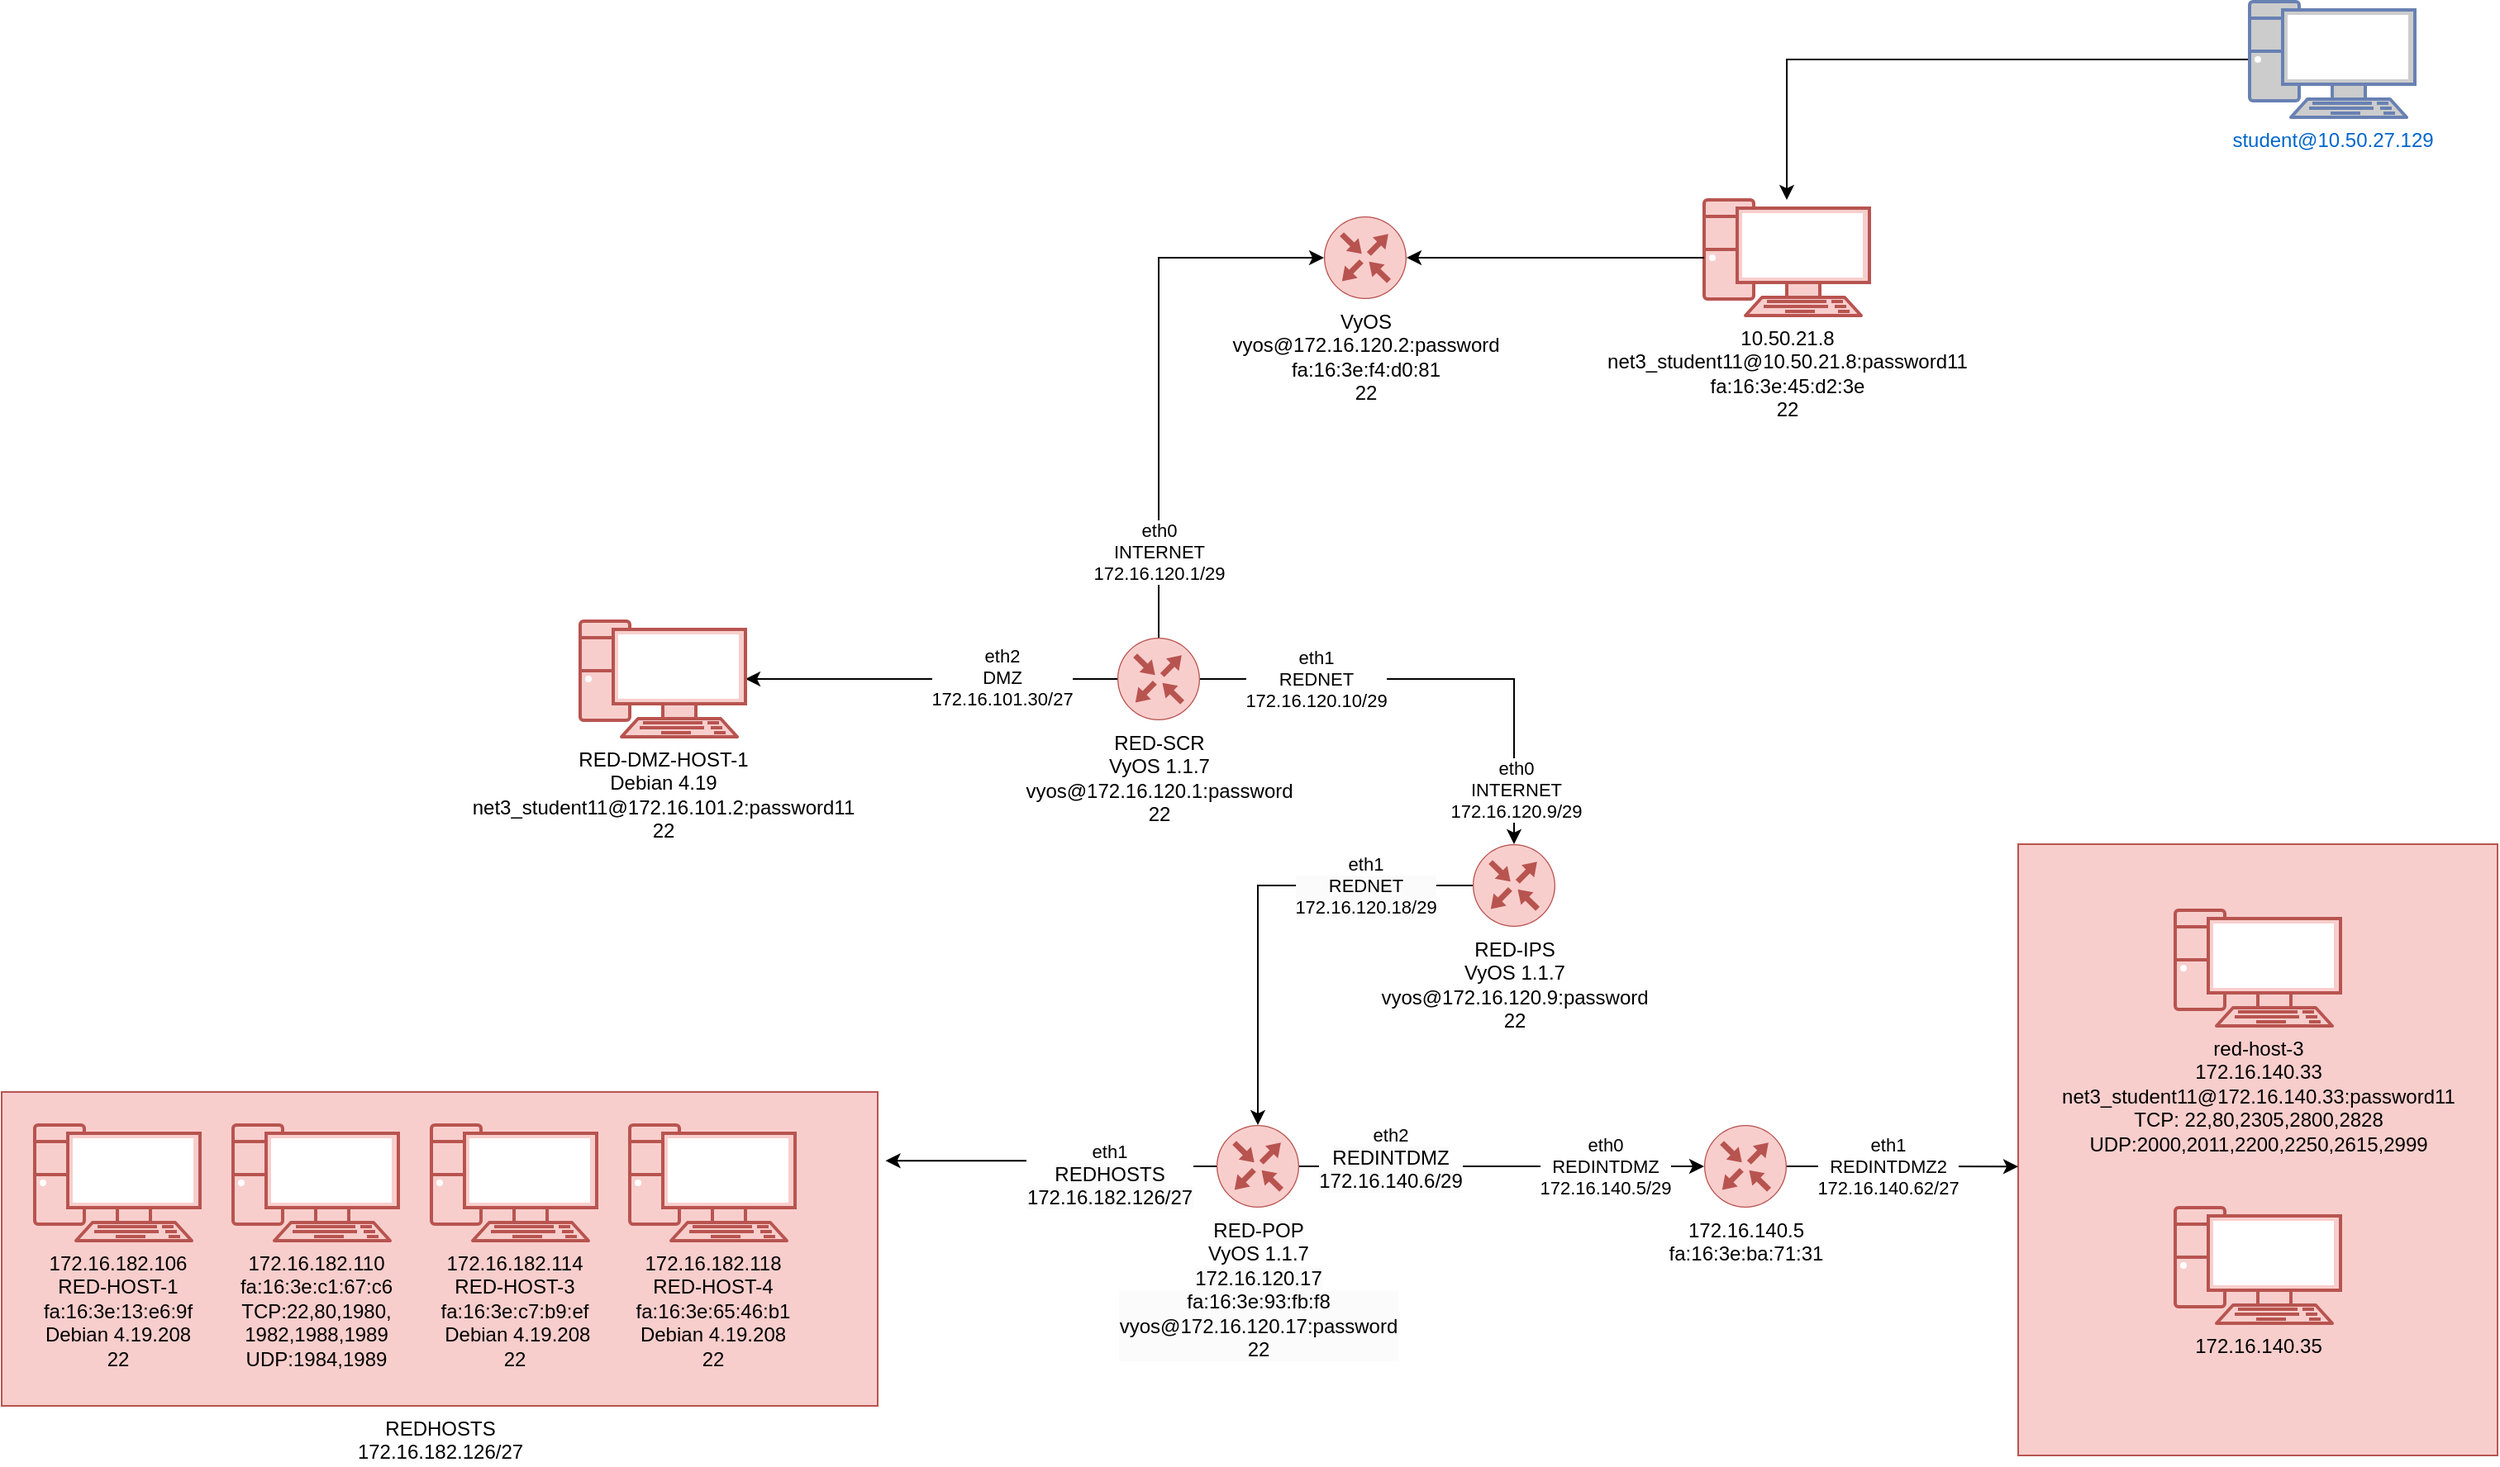 <mxfile version="24.5.3" type="github">
  <diagram name="Page-1" id="rOL_ahlCedQPu7vsrUh-">
    <mxGraphModel dx="2284" dy="778" grid="1" gridSize="10" guides="1" tooltips="1" connect="1" arrows="1" fold="1" page="1" pageScale="1" pageWidth="850" pageHeight="1100" math="0" shadow="0">
      <root>
        <mxCell id="0" />
        <mxCell id="1" parent="0" />
        <mxCell id="YH1SZzw2EUowzHljaErp-50" value="" style="verticalLabelPosition=bottom;verticalAlign=top;html=1;shape=mxgraph.basic.rect;fillColor2=none;strokeWidth=1;size=20;indent=5;fillColor=#f8cecc;strokeColor=#b85450;" parent="1" vertex="1">
          <mxGeometry x="910" y="650" width="290" height="370" as="geometry" />
        </mxCell>
        <mxCell id="YH1SZzw2EUowzHljaErp-6" style="edgeStyle=orthogonalEdgeStyle;rounded=0;orthogonalLoop=1;jettySize=auto;html=1;" parent="1" source="YH1SZzw2EUowzHljaErp-1" target="YH1SZzw2EUowzHljaErp-2" edge="1">
          <mxGeometry relative="1" as="geometry" />
        </mxCell>
        <mxCell id="YH1SZzw2EUowzHljaErp-1" value="student@10.50.27.129" style="fontColor=#0066CC;verticalAlign=top;verticalLabelPosition=bottom;labelPosition=center;align=center;html=1;outlineConnect=0;fillColor=#CCCCCC;strokeColor=#6881B3;gradientColor=none;gradientDirection=north;strokeWidth=2;shape=mxgraph.networks.pc;" parent="1" vertex="1">
          <mxGeometry x="1050" y="140" width="100" height="70" as="geometry" />
        </mxCell>
        <mxCell id="YH1SZzw2EUowzHljaErp-2" value="10.50.21.8&lt;div&gt;net3_student11@10.50.21.8:password11&lt;div&gt;fa:16:3e:45:d2:3e&lt;/div&gt;&lt;div&gt;22&lt;/div&gt;&lt;/div&gt;" style="verticalAlign=top;verticalLabelPosition=bottom;labelPosition=center;align=center;html=1;outlineConnect=0;fillColor=#f8cecc;strokeColor=#b85450;gradientDirection=north;strokeWidth=2;shape=mxgraph.networks.pc;" parent="1" vertex="1">
          <mxGeometry x="720" y="260" width="100" height="70" as="geometry" />
        </mxCell>
        <mxCell id="YH1SZzw2EUowzHljaErp-9" value="eth2&lt;div&gt;DMZ&lt;/div&gt;&lt;div&gt;172.16.101.30/27&lt;br&gt;&lt;/div&gt;" style="edgeStyle=orthogonalEdgeStyle;rounded=0;orthogonalLoop=1;jettySize=auto;html=1;entryX=1;entryY=0.5;entryDx=0;entryDy=0;entryPerimeter=0;exitX=0;exitY=0.5;exitDx=0;exitDy=0;exitPerimeter=0;" parent="1" source="YH1SZzw2EUowzHljaErp-3" target="YH1SZzw2EUowzHljaErp-8" edge="1">
          <mxGeometry x="-0.38" y="-1" relative="1" as="geometry">
            <mxPoint x="240" y="545" as="targetPoint" />
            <mxPoint as="offset" />
          </mxGeometry>
        </mxCell>
        <mxCell id="YH1SZzw2EUowzHljaErp-3" value="RED-SCR&lt;div&gt;VyOS 1.1.7&lt;br&gt;&lt;div&gt;vyos@172.16.120.1:password&lt;div&gt;22&lt;/div&gt;&lt;/div&gt;&lt;/div&gt;" style="sketch=0;points=[[0.5,0,0],[1,0.5,0],[0.5,1,0],[0,0.5,0],[0.145,0.145,0],[0.856,0.145,0],[0.855,0.856,0],[0.145,0.855,0]];verticalLabelPosition=bottom;html=1;verticalAlign=top;aspect=fixed;align=center;pointerEvents=1;shape=mxgraph.cisco19.rect;prIcon=router;fillColor=#f8cecc;strokeColor=#b85450;" parent="1" vertex="1">
          <mxGeometry x="365" y="525" width="50" height="50" as="geometry" />
        </mxCell>
        <mxCell id="YH1SZzw2EUowzHljaErp-7" style="edgeStyle=orthogonalEdgeStyle;rounded=0;orthogonalLoop=1;jettySize=auto;html=1;entryX=1;entryY=0.5;entryDx=0;entryDy=0;entryPerimeter=0;" parent="1" source="YH1SZzw2EUowzHljaErp-2" target="YH1SZzw2EUowzHljaErp-27" edge="1">
          <mxGeometry relative="1" as="geometry" />
        </mxCell>
        <mxCell id="YH1SZzw2EUowzHljaErp-8" value="RED-DMZ-HOST-1&lt;div&gt;Debian 4.19&lt;br&gt;&lt;div&gt;net3_student11@172.16.101.2:password11&lt;div&gt;22&lt;/div&gt;&lt;/div&gt;&lt;/div&gt;" style="verticalAlign=top;verticalLabelPosition=bottom;labelPosition=center;align=center;html=1;outlineConnect=0;fillColor=#f8cecc;strokeColor=#b85450;gradientDirection=north;strokeWidth=2;shape=mxgraph.networks.pc;" parent="1" vertex="1">
          <mxGeometry x="40" y="515" width="100" height="70" as="geometry" />
        </mxCell>
        <mxCell id="YH1SZzw2EUowzHljaErp-20" value="&lt;div&gt;eth1&lt;div style=&quot;background-color: rgb(251, 251, 251);&quot;&gt;REDNET&lt;/div&gt;&lt;div style=&quot;background-color: rgb(251, 251, 251);&quot;&gt;172.16.120.18/29&lt;/div&gt;&lt;/div&gt;" style="edgeStyle=orthogonalEdgeStyle;rounded=0;orthogonalLoop=1;jettySize=auto;html=1;exitX=0;exitY=0.5;exitDx=0;exitDy=0;exitPerimeter=0;entryX=0.5;entryY=0;entryDx=0;entryDy=0;entryPerimeter=0;" parent="1" source="YH1SZzw2EUowzHljaErp-10" target="YH1SZzw2EUowzHljaErp-33" edge="1">
          <mxGeometry x="-0.525" relative="1" as="geometry">
            <mxPoint x="800" y="655" as="sourcePoint" />
            <mxPoint x="740" y="780" as="targetPoint" />
            <mxPoint as="offset" />
          </mxGeometry>
        </mxCell>
        <mxCell id="YH1SZzw2EUowzHljaErp-10" value="RED-IPS&lt;div&gt;VyOS 1.1.7&lt;br&gt;&lt;div&gt;vyos@172.16.120.9:password&lt;div&gt;22&lt;/div&gt;&lt;/div&gt;&lt;/div&gt;" style="sketch=0;points=[[0.5,0,0],[1,0.5,0],[0.5,1,0],[0,0.5,0],[0.145,0.145,0],[0.856,0.145,0],[0.855,0.856,0],[0.145,0.855,0]];verticalLabelPosition=bottom;html=1;verticalAlign=top;aspect=fixed;align=center;pointerEvents=1;shape=mxgraph.cisco19.rect;prIcon=router;fillColor=#f8cecc;strokeColor=#b85450;" parent="1" vertex="1">
          <mxGeometry x="580" y="650" width="50" height="50" as="geometry" />
        </mxCell>
        <mxCell id="YH1SZzw2EUowzHljaErp-12" value="eth1&lt;div&gt;REDNET&lt;/div&gt;&lt;div&gt;172.16.120.10/29&lt;br&gt;&lt;/div&gt;" style="edgeStyle=orthogonalEdgeStyle;rounded=0;orthogonalLoop=1;jettySize=auto;html=1;entryX=0.5;entryY=0;entryDx=0;entryDy=0;entryPerimeter=0;exitX=1;exitY=0.5;exitDx=0;exitDy=0;exitPerimeter=0;" parent="1" source="YH1SZzw2EUowzHljaErp-3" target="YH1SZzw2EUowzHljaErp-10" edge="1">
          <mxGeometry x="-0.518" relative="1" as="geometry">
            <mxPoint x="450" y="630" as="sourcePoint" />
            <mxPoint as="offset" />
          </mxGeometry>
        </mxCell>
        <mxCell id="YH1SZzw2EUowzHljaErp-29" value="eth0&lt;div&gt;INTERNET&lt;/div&gt;&lt;div&gt;172.16.120.9/29&lt;/div&gt;" style="edgeLabel;html=1;align=center;verticalAlign=middle;resizable=0;points=[];" parent="YH1SZzw2EUowzHljaErp-12" vertex="1" connectable="0">
          <mxGeometry x="0.77" y="1" relative="1" as="geometry">
            <mxPoint as="offset" />
          </mxGeometry>
        </mxCell>
        <mxCell id="YH1SZzw2EUowzHljaErp-27" value="VyOS&lt;div&gt;vyos@172.16.120.2:password&lt;/div&gt;&lt;div&gt;fa:16:3e:f4:d0:81&lt;/div&gt;&lt;div&gt;22&lt;/div&gt;" style="sketch=0;points=[[0.5,0,0],[1,0.5,0],[0.5,1,0],[0,0.5,0],[0.145,0.145,0],[0.856,0.145,0],[0.855,0.856,0],[0.145,0.855,0]];verticalLabelPosition=bottom;html=1;verticalAlign=top;aspect=fixed;align=center;pointerEvents=1;shape=mxgraph.cisco19.rect;prIcon=router;fillColor=#f8cecc;strokeColor=#b85450;" parent="1" vertex="1">
          <mxGeometry x="490" y="270" width="50" height="50" as="geometry" />
        </mxCell>
        <mxCell id="YH1SZzw2EUowzHljaErp-32" value="&lt;span style=&quot;color: rgb(0, 0, 0); font-family: Helvetica; font-size: 11px; font-style: normal; font-variant-ligatures: normal; font-variant-caps: normal; font-weight: 400; letter-spacing: normal; orphans: 2; text-align: center; text-indent: 0px; text-transform: none; widows: 2; word-spacing: 0px; -webkit-text-stroke-width: 0px; white-space: nowrap; background-color: rgb(255, 255, 255); text-decoration-thickness: initial; text-decoration-style: initial; text-decoration-color: initial; display: inline !important; float: none;&quot;&gt;eth0&lt;/span&gt;&lt;div style=&quot;forced-color-adjust: none; color: rgb(0, 0, 0); font-family: Helvetica; font-size: 11px; font-style: normal; font-variant-ligatures: normal; font-variant-caps: normal; font-weight: 400; letter-spacing: normal; orphans: 2; text-align: center; text-indent: 0px; text-transform: none; widows: 2; word-spacing: 0px; -webkit-text-stroke-width: 0px; white-space: nowrap; text-decoration-thickness: initial; text-decoration-style: initial; text-decoration-color: initial;&quot;&gt;INTERNET&lt;/div&gt;&lt;div style=&quot;forced-color-adjust: none; color: rgb(0, 0, 0); font-family: Helvetica; font-size: 11px; font-style: normal; font-variant-ligatures: normal; font-variant-caps: normal; font-weight: 400; letter-spacing: normal; orphans: 2; text-align: center; text-indent: 0px; text-transform: none; widows: 2; word-spacing: 0px; -webkit-text-stroke-width: 0px; white-space: nowrap; text-decoration-thickness: initial; text-decoration-style: initial; text-decoration-color: initial;&quot;&gt;172.16.120.1/29&lt;/div&gt;" style="edgeStyle=orthogonalEdgeStyle;rounded=0;orthogonalLoop=1;jettySize=auto;html=1;exitX=0.5;exitY=0;exitDx=0;exitDy=0;exitPerimeter=0;entryX=0;entryY=0.5;entryDx=0;entryDy=0;entryPerimeter=0;" parent="1" source="YH1SZzw2EUowzHljaErp-3" target="YH1SZzw2EUowzHljaErp-27" edge="1">
          <mxGeometry x="-0.686" relative="1" as="geometry">
            <mxPoint as="offset" />
          </mxGeometry>
        </mxCell>
        <mxCell id="YH1SZzw2EUowzHljaErp-33" value="&lt;span style=&quot;color: rgb(0, 0, 0); font-family: Helvetica; font-size: 12px; font-style: normal; font-variant-ligatures: normal; font-variant-caps: normal; font-weight: 400; letter-spacing: normal; orphans: 2; text-align: center; text-indent: 0px; text-transform: none; widows: 2; word-spacing: 0px; -webkit-text-stroke-width: 0px; white-space: nowrap; background-color: rgb(251, 251, 251); text-decoration-thickness: initial; text-decoration-style: initial; text-decoration-color: initial; display: inline !important; float: none;&quot;&gt;RED-POP&lt;/span&gt;&lt;div&gt;VyOS 1.1.7&lt;br&gt;&lt;div&gt;&lt;span style=&quot;color: rgb(0, 0, 0); font-family: Helvetica; font-size: 12px; font-style: normal; font-variant-ligatures: normal; font-variant-caps: normal; font-weight: 400; letter-spacing: normal; orphans: 2; text-align: center; text-indent: 0px; text-transform: none; widows: 2; word-spacing: 0px; -webkit-text-stroke-width: 0px; white-space: nowrap; background-color: rgb(251, 251, 251); text-decoration-thickness: initial; text-decoration-style: initial; text-decoration-color: initial; display: inline !important; float: none;&quot;&gt;172.16.120.17&lt;/span&gt;&lt;div style=&quot;forced-color-adjust: none; color: rgb(0, 0, 0); font-family: Helvetica; font-size: 12px; font-style: normal; font-variant-ligatures: normal; font-variant-caps: normal; font-weight: 400; letter-spacing: normal; orphans: 2; text-align: center; text-indent: 0px; text-transform: none; widows: 2; word-spacing: 0px; -webkit-text-stroke-width: 0px; white-space: nowrap; background-color: rgb(251, 251, 251); text-decoration-thickness: initial; text-decoration-style: initial; text-decoration-color: initial;&quot;&gt;fa:16:3e:93:fb:f8&lt;br style=&quot;forced-color-adjust: none;&quot;&gt;&lt;/div&gt;&lt;div style=&quot;forced-color-adjust: none; color: rgb(0, 0, 0); font-family: Helvetica; font-size: 12px; font-style: normal; font-variant-ligatures: normal; font-variant-caps: normal; font-weight: 400; letter-spacing: normal; orphans: 2; text-align: center; text-indent: 0px; text-transform: none; widows: 2; word-spacing: 0px; -webkit-text-stroke-width: 0px; white-space: nowrap; background-color: rgb(251, 251, 251); text-decoration-thickness: initial; text-decoration-style: initial; text-decoration-color: initial;&quot;&gt;vyos@172.16.120.17:password&lt;/div&gt;&lt;div style=&quot;forced-color-adjust: none; color: rgb(0, 0, 0); font-family: Helvetica; font-size: 12px; font-style: normal; font-variant-ligatures: normal; font-variant-caps: normal; font-weight: 400; letter-spacing: normal; orphans: 2; text-align: center; text-indent: 0px; text-transform: none; widows: 2; word-spacing: 0px; -webkit-text-stroke-width: 0px; white-space: nowrap; background-color: rgb(251, 251, 251); text-decoration-thickness: initial; text-decoration-style: initial; text-decoration-color: initial;&quot;&gt;22&lt;/div&gt;&lt;/div&gt;&lt;/div&gt;" style="sketch=0;points=[[0.5,0,0],[1,0.5,0],[0.5,1,0],[0,0.5,0],[0.145,0.145,0],[0.856,0.145,0],[0.855,0.856,0],[0.145,0.855,0]];verticalLabelPosition=bottom;html=1;verticalAlign=top;aspect=fixed;align=center;pointerEvents=1;shape=mxgraph.cisco19.rect;prIcon=router;fillColor=#f8cecc;strokeColor=#b85450;" parent="1" vertex="1">
          <mxGeometry x="425" y="820" width="50" height="50" as="geometry" />
        </mxCell>
        <mxCell id="YH1SZzw2EUowzHljaErp-34" value="REDHOSTS&lt;div&gt;172.16.182.126/27&lt;br&gt;&lt;/div&gt;" style="verticalLabelPosition=bottom;verticalAlign=top;html=1;shape=mxgraph.basic.rect;fillColor2=none;strokeWidth=1;size=20;indent=5;fillColor=#f8cecc;strokeColor=#b85450;" parent="1" vertex="1">
          <mxGeometry x="-310" y="800" width="530" height="190" as="geometry" />
        </mxCell>
        <mxCell id="YH1SZzw2EUowzHljaErp-36" value="eth2&lt;div&gt;&lt;span style=&quot;font-size: 12px; background-color: rgb(251, 251, 251);&quot;&gt;REDINTDMZ&lt;/span&gt;&lt;div style=&quot;font-size: 12px; background-color: rgb(251, 251, 251);&quot;&gt;172.16.140.6/29&lt;/div&gt;&lt;/div&gt;" style="edgeStyle=orthogonalEdgeStyle;rounded=0;orthogonalLoop=1;jettySize=auto;html=1;exitX=1;exitY=0.5;exitDx=0;exitDy=0;exitPerimeter=0;entryX=0;entryY=0.5;entryDx=0;entryDy=0;entryPerimeter=0;" parent="1" source="YH1SZzw2EUowzHljaErp-33" target="YH1SZzw2EUowzHljaErp-43" edge="1">
          <mxGeometry x="-0.551" y="5" relative="1" as="geometry">
            <mxPoint x="640" y="820" as="targetPoint" />
            <mxPoint as="offset" />
          </mxGeometry>
        </mxCell>
        <mxCell id="YH1SZzw2EUowzHljaErp-44" value="eth0&lt;div&gt;REDINTDMZ&lt;br&gt;&lt;/div&gt;&lt;div&gt;172.16.140.5/29&lt;br&gt;&lt;/div&gt;" style="edgeLabel;html=1;align=center;verticalAlign=middle;resizable=0;points=[];" parent="YH1SZzw2EUowzHljaErp-36" vertex="1" connectable="0">
          <mxGeometry x="0.689" y="1" relative="1" as="geometry">
            <mxPoint x="-22" y="1" as="offset" />
          </mxGeometry>
        </mxCell>
        <mxCell id="YH1SZzw2EUowzHljaErp-37" value="eth1&lt;div&gt;&lt;span style=&quot;font-size: 12px; background-color: rgb(251, 251, 251);&quot;&gt;REDHOSTS&lt;/span&gt;&lt;div style=&quot;font-size: 12px; background-color: rgb(251, 251, 251);&quot;&gt;172.16.182.126/27&lt;/div&gt;&lt;/div&gt;" style="edgeStyle=orthogonalEdgeStyle;rounded=0;orthogonalLoop=1;jettySize=auto;html=1;exitX=0;exitY=0.5;exitDx=0;exitDy=0;exitPerimeter=0;entryX=1.009;entryY=0.219;entryDx=0;entryDy=0;entryPerimeter=0;" parent="1" source="YH1SZzw2EUowzHljaErp-33" target="YH1SZzw2EUowzHljaErp-34" edge="1">
          <mxGeometry x="-0.362" y="5" relative="1" as="geometry">
            <mxPoint as="offset" />
          </mxGeometry>
        </mxCell>
        <mxCell id="YH1SZzw2EUowzHljaErp-38" value="172.16.182.106&lt;div&gt;RED-HOST-1&lt;br&gt;&lt;div&gt;fa:16:3e:13:e6:9f&lt;br&gt;&lt;/div&gt;&lt;div&gt;Debian 4.19.208&lt;/div&gt;&lt;div&gt;22&lt;/div&gt;&lt;/div&gt;" style="verticalAlign=top;verticalLabelPosition=bottom;labelPosition=center;align=center;html=1;outlineConnect=0;fillColor=#f8cecc;strokeColor=#b85450;gradientDirection=north;strokeWidth=2;shape=mxgraph.networks.pc;" parent="1" vertex="1">
          <mxGeometry x="-290" y="820" width="100" height="70" as="geometry" />
        </mxCell>
        <mxCell id="YH1SZzw2EUowzHljaErp-39" value="172.16.182.114&lt;div&gt;RED-HOST-3&lt;br&gt;&lt;div&gt;fa:16:3e:c7:b9:ef&lt;br&gt;&lt;/div&gt;&lt;div&gt;&amp;nbsp;Debian 4.19.208&lt;br&gt;&lt;/div&gt;&lt;div&gt;22&lt;/div&gt;&lt;/div&gt;" style="verticalAlign=top;verticalLabelPosition=bottom;labelPosition=center;align=center;html=1;outlineConnect=0;fillColor=#f8cecc;strokeColor=#b85450;gradientDirection=north;strokeWidth=2;shape=mxgraph.networks.pc;" parent="1" vertex="1">
          <mxGeometry x="-50" y="820" width="100" height="70" as="geometry" />
        </mxCell>
        <mxCell id="YH1SZzw2EUowzHljaErp-40" value="&lt;div&gt;172.16.182.118&lt;br&gt;&lt;/div&gt;&lt;div&gt;RED-HOST-4&lt;/div&gt;&lt;div&gt;fa:16:3e:65:46:b1&lt;br&gt;&lt;/div&gt;&lt;div&gt;Debian 4.19.208&lt;br&gt;&lt;/div&gt;&lt;div&gt;22&lt;/div&gt;" style="verticalAlign=top;verticalLabelPosition=bottom;labelPosition=center;align=center;html=1;outlineConnect=0;fillColor=#f8cecc;strokeColor=#b85450;gradientDirection=north;strokeWidth=2;shape=mxgraph.networks.pc;" parent="1" vertex="1">
          <mxGeometry x="70" y="820" width="100" height="70" as="geometry" />
        </mxCell>
        <mxCell id="YH1SZzw2EUowzHljaErp-42" value="172.16.182.110&lt;div&gt;fa:16:3e:c1:67:c6&lt;br&gt;&lt;/div&gt;&lt;div&gt;TCP:22,80,1980,&lt;/div&gt;&lt;div&gt;1982,&lt;span style=&quot;background-color: initial;&quot;&gt;1988,&lt;/span&gt;&lt;span style=&quot;background-color: initial;&quot;&gt;1989&lt;/span&gt;&lt;/div&gt;&lt;div&gt;&lt;span style=&quot;background-color: initial;&quot;&gt;UDP:1984,1989&lt;/span&gt;&lt;/div&gt;" style="verticalAlign=top;verticalLabelPosition=bottom;labelPosition=center;align=center;html=1;outlineConnect=0;fillColor=#f8cecc;strokeColor=#b85450;gradientDirection=north;strokeWidth=2;shape=mxgraph.networks.pc;" parent="1" vertex="1">
          <mxGeometry x="-170" y="820" width="100" height="70" as="geometry" />
        </mxCell>
        <mxCell id="YH1SZzw2EUowzHljaErp-45" style="edgeStyle=orthogonalEdgeStyle;rounded=0;orthogonalLoop=1;jettySize=auto;html=1;exitX=1;exitY=0.5;exitDx=0;exitDy=0;exitPerimeter=0;" parent="1" source="YH1SZzw2EUowzHljaErp-43" edge="1">
          <mxGeometry relative="1" as="geometry">
            <mxPoint x="910" y="845.19" as="targetPoint" />
          </mxGeometry>
        </mxCell>
        <mxCell id="YH1SZzw2EUowzHljaErp-46" value="eth1&lt;div&gt;REDINTDMZ2&lt;br&gt;&lt;/div&gt;&lt;div&gt;172.16.140.62/27&lt;br&gt;&lt;/div&gt;" style="edgeLabel;html=1;align=center;verticalAlign=middle;resizable=0;points=[];" parent="YH1SZzw2EUowzHljaErp-45" vertex="1" connectable="0">
          <mxGeometry x="-0.355" y="1" relative="1" as="geometry">
            <mxPoint x="15" y="1" as="offset" />
          </mxGeometry>
        </mxCell>
        <mxCell id="YH1SZzw2EUowzHljaErp-43" value="172.16.140.5&lt;div&gt;fa:16:3e:ba:71:31&lt;/div&gt;" style="sketch=0;points=[[0.5,0,0],[1,0.5,0],[0.5,1,0],[0,0.5,0],[0.145,0.145,0],[0.856,0.145,0],[0.855,0.856,0],[0.145,0.855,0]];verticalLabelPosition=bottom;html=1;verticalAlign=top;aspect=fixed;align=center;pointerEvents=1;shape=mxgraph.cisco19.rect;prIcon=router;fillColor=#f8cecc;strokeColor=#b85450;" parent="1" vertex="1">
          <mxGeometry x="720" y="820" width="50" height="50" as="geometry" />
        </mxCell>
        <mxCell id="YH1SZzw2EUowzHljaErp-47" value="red-host-3&lt;div&gt;172.16.140.33&lt;br&gt;&lt;/div&gt;&lt;div&gt;net3_student11@172.16.140.33:password11&lt;br&gt;&lt;/div&gt;&lt;div&gt;TCP: 22,80,2305,2800,2828&lt;/div&gt;&lt;div&gt;UDP:2000,2011,2200,2250,2615,2999&lt;/div&gt;" style="verticalAlign=top;verticalLabelPosition=bottom;labelPosition=center;align=center;html=1;outlineConnect=0;fillColor=#f8cecc;strokeColor=#b85450;gradientDirection=north;strokeWidth=2;shape=mxgraph.networks.pc;" parent="1" vertex="1">
          <mxGeometry x="1005" y="690" width="100" height="70" as="geometry" />
        </mxCell>
        <mxCell id="YH1SZzw2EUowzHljaErp-49" value="172.16.140.35" style="verticalAlign=top;verticalLabelPosition=bottom;labelPosition=center;align=center;html=1;outlineConnect=0;fillColor=#f8cecc;strokeColor=#b85450;gradientDirection=north;strokeWidth=2;shape=mxgraph.networks.pc;" parent="1" vertex="1">
          <mxGeometry x="1005" y="870" width="100" height="70" as="geometry" />
        </mxCell>
      </root>
    </mxGraphModel>
  </diagram>
</mxfile>
